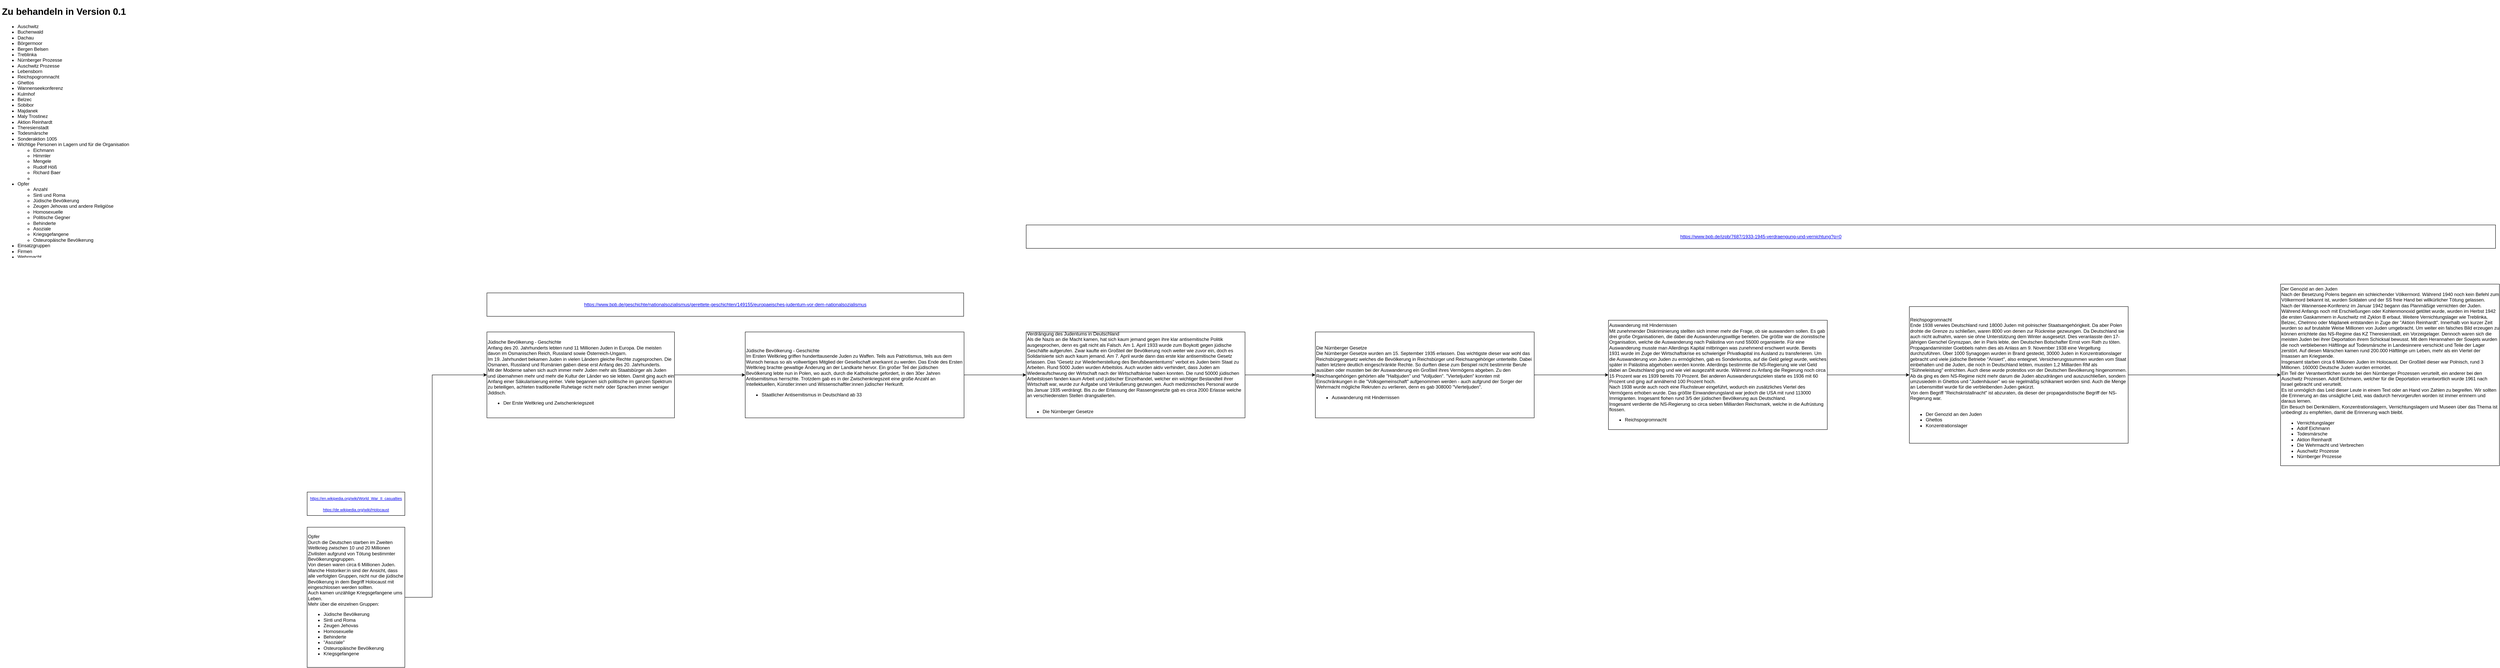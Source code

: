 <mxfile version="14.1.1" type="github">
  <diagram id="IGmzV7Nyd5szp8fiv_cl" name="Page-1">
    <mxGraphModel dx="2214" dy="4460" grid="1" gridSize="10" guides="1" tooltips="1" connect="1" arrows="1" fold="1" page="1" pageScale="1" pageWidth="827" pageHeight="1169" math="0" shadow="0">
      <root>
        <mxCell id="0" />
        <mxCell id="1" parent="0" />
        <mxCell id="ljJuRXjwJsTKUHpfunZc-2" value="&lt;h1&gt;Zu behandeln in Version 0.1&lt;/h1&gt;&lt;p&gt;&lt;/p&gt;&lt;ul&gt;&lt;li&gt;Auschwitz&lt;/li&gt;&lt;li&gt;Buchenwald&lt;/li&gt;&lt;li&gt;Dachau&lt;/li&gt;&lt;li&gt;Börgermoor&lt;/li&gt;&lt;li&gt;Bergen Belsen&lt;/li&gt;&lt;li&gt;Treblinka&lt;/li&gt;&lt;li&gt;Nürnberger Prozesse&lt;/li&gt;&lt;li&gt;Auschwitz Prozesse&lt;/li&gt;&lt;li&gt;Lebensborn&lt;/li&gt;&lt;li&gt;Reichspogromnacht&lt;/li&gt;&lt;li&gt;Ghettos&lt;/li&gt;&lt;li&gt;Wannenseekonferenz&lt;/li&gt;&lt;li&gt;Kulmhof&lt;/li&gt;&lt;li&gt;Belzec&lt;/li&gt;&lt;li&gt;Sobibor&lt;/li&gt;&lt;li&gt;Majdanek&lt;/li&gt;&lt;li&gt;Maly Trostinez&lt;/li&gt;&lt;li&gt;Aktion Reinhardt&lt;/li&gt;&lt;li&gt;Theresienstadt&lt;/li&gt;&lt;li&gt;Todesmärsche&lt;/li&gt;&lt;li&gt;Sonderaktion 1005&lt;/li&gt;&lt;li&gt;Wichtige Personen in Lagern und für die Organisation&lt;/li&gt;&lt;ul&gt;&lt;li&gt;Eichmann&lt;/li&gt;&lt;li&gt;Himmler&lt;/li&gt;&lt;li&gt;Mengele&lt;/li&gt;&lt;li&gt;Rudolf Höß&lt;/li&gt;&lt;li&gt;Richard Baer&lt;/li&gt;&lt;li&gt;&lt;br&gt;&lt;/li&gt;&lt;/ul&gt;&lt;li&gt;Opfer&lt;/li&gt;&lt;ul&gt;&lt;li&gt;Anzahl&lt;/li&gt;&lt;li&gt;Sinti und Roma&lt;/li&gt;&lt;li&gt;Jüdische Bevölkerung&lt;/li&gt;&lt;li&gt;Zeugen Jehovas und andere Religiöse&lt;/li&gt;&lt;li&gt;Homosexuelle&lt;/li&gt;&lt;li&gt;Politische Gegner&lt;/li&gt;&lt;li&gt;Behinderte&lt;/li&gt;&lt;li&gt;Asoziale&lt;/li&gt;&lt;li&gt;Kriegsgefangene&lt;/li&gt;&lt;li&gt;Osteuropäische Bevölkerung&lt;/li&gt;&lt;/ul&gt;&lt;li&gt;Einsatzgruppen&lt;/li&gt;&lt;li&gt;Firmen&lt;/li&gt;&lt;li&gt;Wehrmacht&lt;/li&gt;&lt;/ul&gt;&lt;p&gt;&lt;/p&gt;" style="text;html=1;strokeColor=none;fillColor=none;spacing=5;spacingTop=-20;whiteSpace=wrap;overflow=hidden;rounded=0;" parent="1" vertex="1">
          <mxGeometry x="14" y="-1150" width="400" height="650" as="geometry" />
        </mxCell>
        <mxCell id="17SFfQUb2UGPVEqLALT_-4" style="edgeStyle=orthogonalEdgeStyle;rounded=0;orthogonalLoop=1;jettySize=auto;html=1;" edge="1" parent="1" source="17SFfQUb2UGPVEqLALT_-2" target="17SFfQUb2UGPVEqLALT_-3">
          <mxGeometry relative="1" as="geometry">
            <Array as="points">
              <mxPoint x="1120" y="370" />
              <mxPoint x="1120" y="-200" />
            </Array>
          </mxGeometry>
        </mxCell>
        <mxCell id="17SFfQUb2UGPVEqLALT_-2" value="Opfer&lt;br&gt;Durch die Deutschen starben im Zweiten Weltkrieg zwischen 10 und 20 Millionen Zivilisten aufgrund von Tötung bestimmter Bevölkerungsgruppen.&lt;br&gt;Von diesen waren circa 6 Millionen Juden.&lt;br&gt;Manche Historiker:in sind der Ansicht, dass alle verfolgten Gruppen, nicht nur die jüdische Bevölkerung in dem Begriff Holocaust mit eingeschlossen werden sollten.&lt;br&gt;Auch kamen unzählige Kriegsgefangene ums Leben.&lt;br&gt;Mehr über die einzelnen Gruppen:&lt;br&gt;&lt;ul&gt;&lt;li&gt;Jüdische Bevölkerung&lt;/li&gt;&lt;li&gt;Sinti und Roma&lt;/li&gt;&lt;li&gt;Zeugen Jehovas&lt;/li&gt;&lt;li&gt;Homosexuelle&lt;/li&gt;&lt;li&gt;Behinderte&lt;/li&gt;&lt;li&gt;&quot;Asoziale&quot;&lt;/li&gt;&lt;li&gt;Osteuropäische Bevölkerung&lt;/li&gt;&lt;li&gt;Kriegsgefangene&lt;/li&gt;&lt;/ul&gt;" style="rounded=0;whiteSpace=wrap;html=1;align=left;" vertex="1" parent="1">
          <mxGeometry x="800" y="190" width="250" height="359" as="geometry" />
        </mxCell>
        <mxCell id="17SFfQUb2UGPVEqLALT_-8" style="edgeStyle=orthogonalEdgeStyle;rounded=0;orthogonalLoop=1;jettySize=auto;html=1;" edge="1" parent="1" source="17SFfQUb2UGPVEqLALT_-3" target="17SFfQUb2UGPVEqLALT_-7">
          <mxGeometry relative="1" as="geometry" />
        </mxCell>
        <mxCell id="17SFfQUb2UGPVEqLALT_-3" value="Jüdische Bevölkerung - Geschichte&lt;br&gt;Anfang des 20. Jahrhunderts lebten rund 11 Millionen Juden in Europa. Die meisten davon im Osmanischen Reich, Russland sowie Österreich-Ungarn.&lt;br&gt;Im 19. Jahrhundert bekamen Juden in vielen Ländern gleiche Rechte zugesprochen. Die Osmanen, Russland und Rumänien gaben diese erst Anfang des 20. Jahrhunderts.&lt;br&gt;Mit der Moderne sahen sich auch immer mehr Juden mehr als Staatsbürger als Juden und übernahmen mehr und mehr die Kultur der Länder wo sie lebten. Damit ging auch ein Anfang einer Säkularisierung einher. Viele begannen sich politische im ganzen Spektrum zu beteiligen, achteten traditionelle Ruhetage nicht mehr oder Sprachen immer weniger Jiddisch.&lt;br&gt;&lt;ul&gt;&lt;li&gt;Der Erste Weltkrieg und Zwischenkriegszeit&lt;/li&gt;&lt;/ul&gt;" style="rounded=0;whiteSpace=wrap;html=1;align=left;" vertex="1" parent="1">
          <mxGeometry x="1260" y="-310" width="480" height="220" as="geometry" />
        </mxCell>
        <mxCell id="17SFfQUb2UGPVEqLALT_-12" style="edgeStyle=orthogonalEdgeStyle;rounded=0;orthogonalLoop=1;jettySize=auto;html=1;" edge="1" parent="1" source="17SFfQUb2UGPVEqLALT_-7" target="17SFfQUb2UGPVEqLALT_-11">
          <mxGeometry relative="1" as="geometry" />
        </mxCell>
        <mxCell id="17SFfQUb2UGPVEqLALT_-7" value="Jüdische Bevölkerung - Geschichte&lt;br&gt;Im Ersten Weltkrieg griffen hunderttausende Juden zu Waffen. Teils aus Patriotismus, teils aus dem Wunsch heraus so als vollwertiges Mitglied der Gesellschaft anerkannt zu werden. Das Ende des Ersten Weltkrieg brachte gewaltige Änderung an der Landkarte hervor. Ein großer Teil der jüdischen Bevölkerung lebte nun in Polen, wo auch, durch die Katholische gefordert, in den 30er Jahren Antisemitismus herrschte. Trotzdem gab es in der Zwischenkriegszeit eine große Anzahl an Intellektuellen, Künstler:innen und Wissenschaftler:innen jüdischer Herkunft.&lt;br&gt;&lt;ul&gt;&lt;li&gt;Staatlicher Antisemitismus in Deutschland ab 33&lt;/li&gt;&lt;/ul&gt;" style="rounded=0;whiteSpace=wrap;html=1;align=left;" vertex="1" parent="1">
          <mxGeometry x="1921" y="-310" width="560" height="220" as="geometry" />
        </mxCell>
        <mxCell id="17SFfQUb2UGPVEqLALT_-9" value="&lt;font style=&quot;font-size: 10px&quot;&gt;&lt;a href=&quot;https://de.wikipedia.org/wiki/Holocaust&quot;&gt;https://en.wikipedia.org/wiki/World_War_II_casualties&lt;/a&gt;&lt;br style=&quot;text-align: left&quot;&gt;&lt;br&gt;&lt;a href=&quot;https://de.wikipedia.org/wiki/Holocaust&quot;&gt;https://de.wikipedia.org/wiki/Holocaust&lt;/a&gt;&lt;br&gt;&lt;/font&gt;" style="rounded=0;whiteSpace=wrap;html=1;" vertex="1" parent="1">
          <mxGeometry x="800" y="100" width="250" height="60" as="geometry" />
        </mxCell>
        <mxCell id="17SFfQUb2UGPVEqLALT_-10" value="&lt;a href=&quot;https://www.bpb.de/geschichte/nationalsozialismus/gerettete-geschichten/149155/europaeisches-judentum-vor-dem-nationalsozialismus&quot;&gt;https://www.bpb.de/geschichte/nationalsozialismus/gerettete-geschichten/149155/europaeisches-judentum-vor-dem-nationalsozialismus&lt;/a&gt;" style="rounded=0;whiteSpace=wrap;html=1;" vertex="1" parent="1">
          <mxGeometry x="1260" y="-410" width="1220" height="60" as="geometry" />
        </mxCell>
        <mxCell id="17SFfQUb2UGPVEqLALT_-14" style="edgeStyle=orthogonalEdgeStyle;rounded=0;orthogonalLoop=1;jettySize=auto;html=1;" edge="1" parent="1" source="17SFfQUb2UGPVEqLALT_-11" target="17SFfQUb2UGPVEqLALT_-13">
          <mxGeometry relative="1" as="geometry" />
        </mxCell>
        <mxCell id="17SFfQUb2UGPVEqLALT_-11" value="Verdrängung des Judentums in Deutschland&lt;br&gt;Als die Nazis an die Macht kamen, hat sich kaum jemand gegen ihre klar antisemitische Politik ausgesprochen, denn es galt nicht als Falsch. Am 1. April 1933 wurde zum Boykott gegen jüdische Geschäfte aufgerufen. Zwar kaufte ein Großteil der Bevölkerung noch weiter wie zuvor ein, doch es Solidarisierte sich auch kaum jemand. Am 7. April wurde dann das erste klar antisemitische Gesetz erlassen. Das &quot;Gesetz zur Wiederherstellung des Berufsbeamtentums&quot; verbot es Juden beim Staat zu Arbeiten. Rund 5000 Juden wurden Arbeitslos. Auch wurden aktiv verhindert, dass Juden am Wiederaufschwung der Wirtschaft nach der Wirtschaftskrise haben konnten. Die rund 50000 jüdischen Arbeitslosen fanden kaum Arbeit und jüdischer Einzelhandel, welcher ein wichtiger Bestandteil ihrer Wirtschaft war, wurde zur Aufgabe und Veräußerung gezwungen. Auch medizinisches Personal wurde bis Januar 1935 verdrängt. Bis zu der Erlassung der Rassengesetzte gab es circa 2000 Erlasse welche an verschiedensten Stellen drangsalierten.&lt;br&gt;&lt;br&gt;&lt;ul&gt;&lt;li&gt;Die Nürnberger Gesetze&amp;nbsp;&lt;/li&gt;&lt;/ul&gt;" style="rounded=0;whiteSpace=wrap;html=1;align=left;" vertex="1" parent="1">
          <mxGeometry x="2640" y="-310" width="560" height="220" as="geometry" />
        </mxCell>
        <mxCell id="17SFfQUb2UGPVEqLALT_-16" style="edgeStyle=orthogonalEdgeStyle;rounded=0;orthogonalLoop=1;jettySize=auto;html=1;" edge="1" parent="1" source="17SFfQUb2UGPVEqLALT_-13" target="17SFfQUb2UGPVEqLALT_-15">
          <mxGeometry relative="1" as="geometry" />
        </mxCell>
        <mxCell id="17SFfQUb2UGPVEqLALT_-13" value="&lt;div&gt;Die Nürnberger Gesetze&lt;br&gt;&lt;/div&gt;&lt;div&gt;Die Nürnberger Gesetze wurden am 15. September 1935 erlassen. Das wichtigste dieser war wohl das Reichsbürgergesetz welches die Bevölkerung in Reichsbürger und Reichsangehöriger unterteilte. Dabei hatten letztere deutlich eingeschränkte Rechte. So durften diese zum Beispiel nicht bestimmte Berufe ausüben oder mussten bei der Auswanderung ein Großteil ihres Vermögens abgeben. Zu den Reichsangehörigen gehörten alle &quot;Halbjuden&quot; und &quot;Volljuden&quot;. &quot;Vierteljuden&quot; konnten mit Einschränkungen in die &quot;Volksgemeinschaft&quot; aufgenommen werden - auch aufgrund der Sorger der Wehrmacht mögliche Rekruten zu verlieren, denn es gab 308000 &quot;Vierteljuden&quot;.&amp;nbsp; &amp;nbsp;&lt;/div&gt;&lt;div&gt;&lt;ul&gt;&lt;li&gt;Auswanderung mit Hindernissen&lt;br&gt;&lt;/li&gt;&lt;/ul&gt;&lt;/div&gt;" style="rounded=0;whiteSpace=wrap;html=1;align=left;" vertex="1" parent="1">
          <mxGeometry x="3380" y="-310" width="560" height="220" as="geometry" />
        </mxCell>
        <mxCell id="17SFfQUb2UGPVEqLALT_-18" style="edgeStyle=orthogonalEdgeStyle;rounded=0;orthogonalLoop=1;jettySize=auto;html=1;" edge="1" parent="1" source="17SFfQUb2UGPVEqLALT_-15" target="17SFfQUb2UGPVEqLALT_-17">
          <mxGeometry relative="1" as="geometry" />
        </mxCell>
        <mxCell id="17SFfQUb2UGPVEqLALT_-15" value="&lt;div&gt;Auswanderung mit Hindernissen&amp;nbsp;&lt;/div&gt;&lt;div&gt;Mit zunehmender Diskriminierung stellten sich immer mehr die Frage, ob sie auswandern sollen. Es gab drei große Organisationen, die dabei die Auswanderungswillige berieten. Die größte war die zionistische Organisation, welche die Auswanderung nach Palästina von rund 55000 organisierte. Für eine Auswanderung musste man Allerdings Kapital mitbringen was zunehmend erschwert wurde. Bereits 1931 wurde im Zuge der Wirtschaftskrise es schwieriger Privatkapital ins Ausland zu transferieren. Um die Auswanderung von Juden zu ermöglichen, gab es Sonderkontos, auf die Geld gelegt wurde, welches später in Palästina abgehoben werden konnte. Allerdings bestimmte die NS-Regierung wie viel Geld dabei an Deutschland ging und wie viel ausgezahlt wurde. Während zu Anfang die Regierung noch circa 15 Prozent war es 1939 bereits 70 Prozent. Bei anderen Auswanderungszielen starte es 1936 mit 60 Prozent und ging auf annähernd 100 Prozent hoch.&lt;/div&gt;&lt;div&gt;Nach 1938 wurde auch noch eine Fluchsteuer eingeführt, wodurch ein zusätzliches Viertel des Vermögens erhoben wurde. Das größte Einwanderungsland war jedoch die USA mit rund 113000 Immigranten. Insgesamt flohen rund 3/5 der jüdischen Bevölkerung aus Deutschland.&lt;/div&gt;&lt;div&gt;Insgesamt verdiente die NS-Regierung so circa sieben Milliarden Reichsmark, welche in die Aufrüstung flossen.&lt;/div&gt;&lt;div&gt;&lt;ul&gt;&lt;li&gt;Reichspogromnacht&lt;/li&gt;&lt;/ul&gt;&lt;/div&gt;" style="rounded=0;whiteSpace=wrap;html=1;align=left;" vertex="1" parent="1">
          <mxGeometry x="4130" y="-340" width="560" height="280" as="geometry" />
        </mxCell>
        <mxCell id="17SFfQUb2UGPVEqLALT_-20" style="edgeStyle=orthogonalEdgeStyle;rounded=0;orthogonalLoop=1;jettySize=auto;html=1;" edge="1" parent="1" source="17SFfQUb2UGPVEqLALT_-17" target="17SFfQUb2UGPVEqLALT_-19">
          <mxGeometry relative="1" as="geometry" />
        </mxCell>
        <mxCell id="17SFfQUb2UGPVEqLALT_-17" value="&lt;div&gt;Reichspogromnacht&lt;/div&gt;&lt;div&gt;Ende 1938 verwies Deutschland rund 18000 Juden mit polnischer Staatsangehörigkeit. Da aber Polen drohte die Grenze zu schließen, waren 8000 von denen zur Rückreise gezwungen. Da Deutschland sie auch nicht aufnahm, waren sie ohne Unterstützung dem Winter ausgesetzt. Dies veranlasste den 17-jährigen Gerschel Grynszpan, der in Paris lebte, den Deutschen Botschafter Ernst vom Rath zu töten. Propagandaminister Goebbels nahm dies als Anlass am 9. November 1938 eine Vergeltung durchzuführen. Über 1000 Synagogen wurden in Brand gesteckt, 30000 Juden in Konzentrationslager gebracht und viele jüdische Betriebe &quot;Arisiert&quot;, also enteignet. Versicherungssummen wurden vom Staat einbehalten und die Juden, die noch in Deutschland lebten, mussten 1,2 Milliarden RM als &quot;Sühneleistung&quot; entrichten. Auch diese wurde protestlos von der Deutschen Bevölkerung hingenommen. Ab da ging es dem NS-Regime nicht mehr darum die Juden abzudrängen und auszuschließen, sondern umzusiedeln in Ghettos und &quot;Judenhäuser&quot; wo sie regelmäßig schikaniert worden sind. Auch die Menge an Lebensmittel wurde für die verbleibenden Juden gekürzt.&lt;/div&gt;&lt;div&gt;Von dem Begriff &quot;Reichskristallnacht&quot; ist abzuraten, da dieser der propagandistische Begriff der NS-Regierung war.&lt;/div&gt;&lt;div&gt;&lt;br&gt;&lt;/div&gt;&lt;div&gt;&lt;ul&gt;&lt;li&gt;Der Genozid an den Juden&lt;/li&gt;&lt;li&gt;Ghettos&lt;/li&gt;&lt;li&gt;Konzentrationslager&lt;/li&gt;&lt;/ul&gt;&lt;/div&gt;" style="rounded=0;whiteSpace=wrap;html=1;align=left;" vertex="1" parent="1">
          <mxGeometry x="4900" y="-375" width="560" height="350" as="geometry" />
        </mxCell>
        <mxCell id="17SFfQUb2UGPVEqLALT_-19" value="&lt;div&gt;&lt;/div&gt;Der Genozid an den Juden&lt;br&gt;Nach der Besetzung Polens begann ein schleichender Völkermord. Während 1940 noch kein Befehl zum Völkermord bekannt ist, wurden Soldaten und der SS freie Hand bei willkürlicher Tötung gelassen.&lt;br&gt;Nach der Wannensee-Konferenz im Januar 1942 begann das Planmäßige vernichten der Juden. Während Anfangs noch mit Erschießungen oder Kohlenmonoxid getötet wurde, wurden im Herbst 1942 die ersten Gaskammern in Auschwitz mit Zyklon B erbaut. Weitere Vernichtungslager wie Treblinka, Belzec, Chelmno oder Majdanek entstanden in Zuge der &quot;Aktion Reinhardt&quot;. Innerhalb von kurzer Zeit wurden so auf brutalste Weise Millionen von Juden umgebracht. Um weiter ein falsches Bild erzeugen zu können errichtete das NS-Regime das KZ Theresienstadt, ein Vorzeigelager. Dennoch waren sich die meisten Juden bei ihrer Deportation ihrem Schicksal bewusst. Mit dem Herannahen der Sowjets wurden die noch verbliebenen Häftlinge auf Todesmärsche in Landesinnere verschickt und Teile der Lager zerstört. Auf diesen Märschen kamen rund 200.000 Häftlinge um Leben, mehr als ein Viertel der Insassen am Kriegsende.&amp;nbsp;&lt;br&gt;Insgesamt starben circa 6 Millionen Juden im Holocaust. Der Großteil dieser war Polnisch, rund 3 Millionen. 160000 Deutsche Juden wurden ermordet. &lt;br&gt;Ein Teil der Verantwortlichen wurde bei den Nürnberger Prozessen verurteilt, ein anderer bei den Auschwitz Prozessen. Adolf Eichmann, welcher für die Deportation verantwortlich wurde 1961 nach Israel gebracht und verurteilt.&lt;br&gt;Es ist unmöglich das Leid dieser Leute in einem Text oder an Hand von Zahlen zu begreifen. Wir sollten die Erinnerung an das unsägliche Leid, was dadurch hervorgerufen worden ist immer erinnern und daraus lernen.&lt;br&gt;Ein Besuch bei Denkmälern, Konzentrationslagern, Vernichtungslagern und Museen über das Thema ist unbedingt zu empfehlen, damit die Erinnerung wach bleibt.&lt;br&gt;&lt;ul&gt;&lt;li&gt;Vernichtungslager&lt;/li&gt;&lt;li&gt;Adolf Eichmann&lt;/li&gt;&lt;li&gt;Todesmärsche&lt;/li&gt;&lt;li&gt;Aktion Reinhardt&lt;/li&gt;&lt;li&gt;Die Wehrmacht und Verbrechen&lt;/li&gt;&lt;li&gt;Auschwitz Prozesse&lt;/li&gt;&lt;li&gt;Nürnberger Prozesse&lt;/li&gt;&lt;/ul&gt;" style="rounded=0;whiteSpace=wrap;html=1;align=left;" vertex="1" parent="1">
          <mxGeometry x="5850" y="-432.5" width="560" height="465" as="geometry" />
        </mxCell>
        <mxCell id="17SFfQUb2UGPVEqLALT_-21" value="&lt;a href=&quot;https://www.bpb.de/izpb/7687/1933-1945-verdraengung-und-vernichtung?p=0&quot;&gt;https://www.bpb.de/izpb/7687/1933-1945-verdraengung-und-vernichtung?p=0&lt;/a&gt;" style="rounded=0;whiteSpace=wrap;html=1;" vertex="1" parent="1">
          <mxGeometry x="2640" y="-584" width="3760" height="60" as="geometry" />
        </mxCell>
      </root>
    </mxGraphModel>
  </diagram>
</mxfile>
